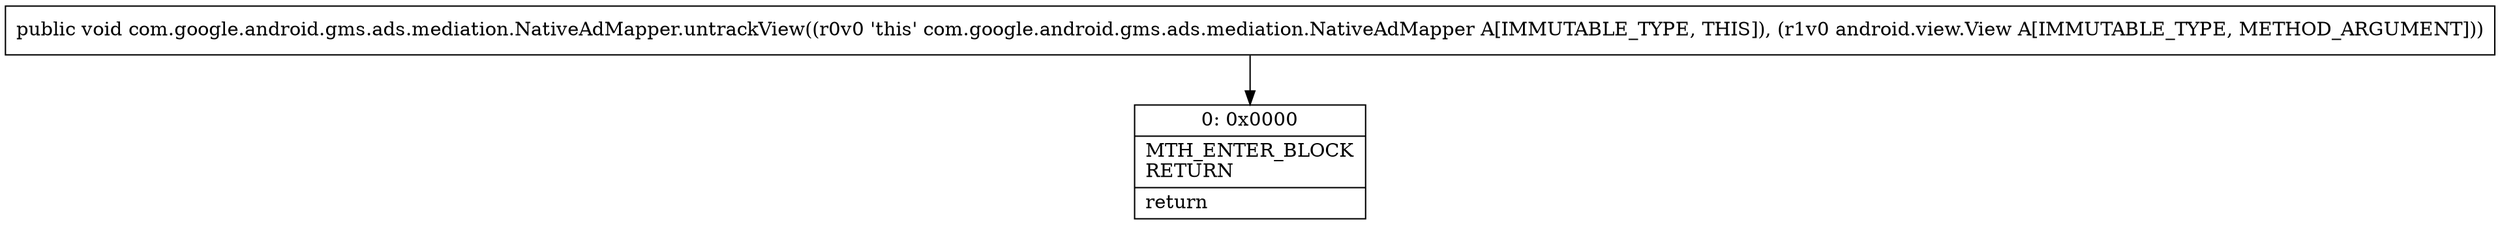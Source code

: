 digraph "CFG forcom.google.android.gms.ads.mediation.NativeAdMapper.untrackView(Landroid\/view\/View;)V" {
Node_0 [shape=record,label="{0\:\ 0x0000|MTH_ENTER_BLOCK\lRETURN\l|return\l}"];
MethodNode[shape=record,label="{public void com.google.android.gms.ads.mediation.NativeAdMapper.untrackView((r0v0 'this' com.google.android.gms.ads.mediation.NativeAdMapper A[IMMUTABLE_TYPE, THIS]), (r1v0 android.view.View A[IMMUTABLE_TYPE, METHOD_ARGUMENT])) }"];
MethodNode -> Node_0;
}

